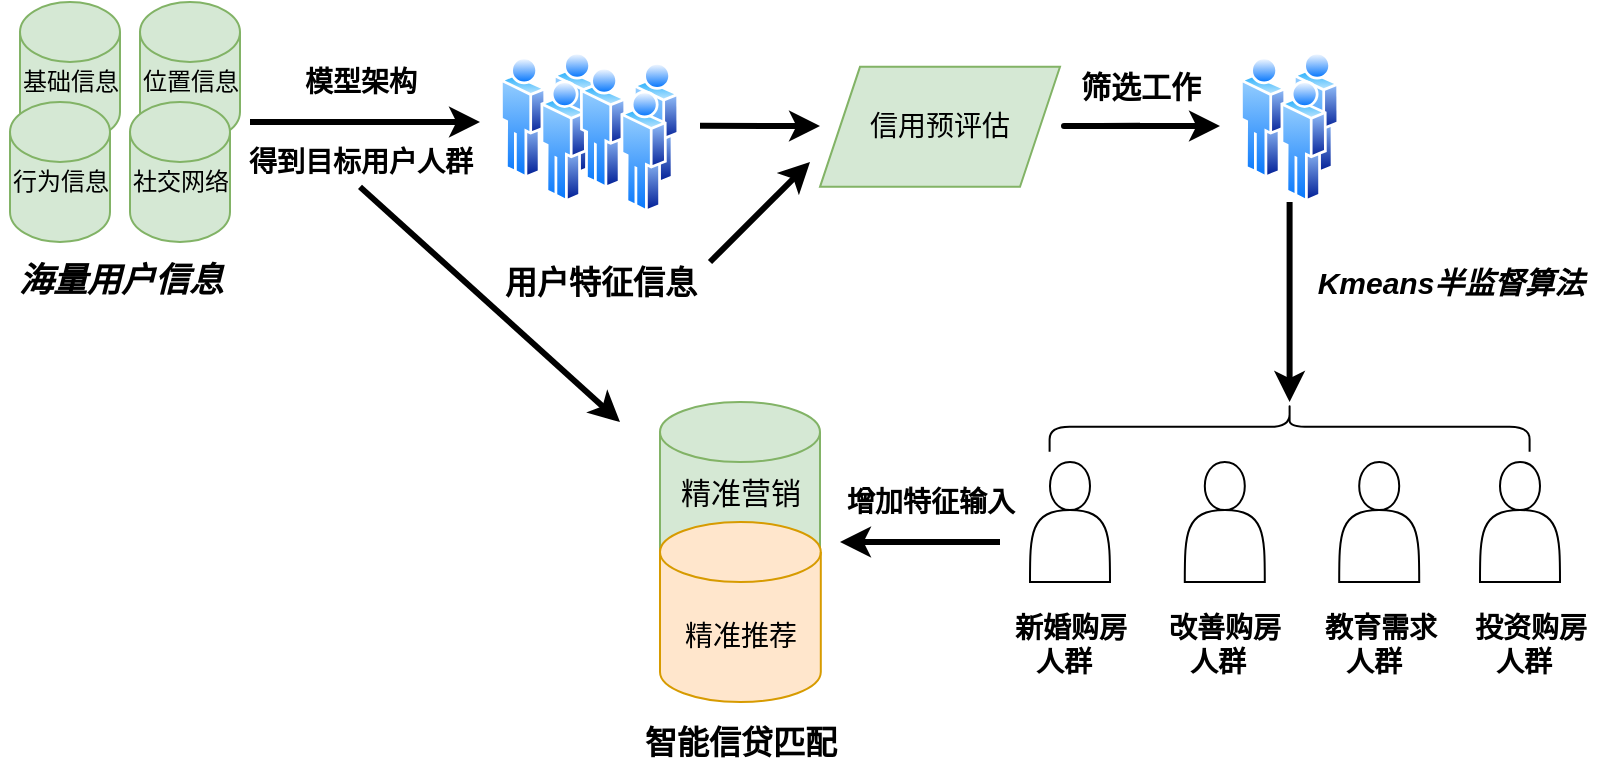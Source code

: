 <mxfile version="14.6.2" type="github"><diagram id="mcCv0GpQHg0dAtVWoG17" name="Page-3"><mxGraphModel dx="946" dy="515" grid="1" gridSize="10" guides="1" tooltips="1" connect="1" arrows="1" fold="1" page="1" pageScale="1" pageWidth="1169" pageHeight="1654" math="0" shadow="0"><root><mxCell id="mdPBTtwXBfCL-VPs6jp8-0"/><mxCell id="mdPBTtwXBfCL-VPs6jp8-1" parent="mdPBTtwXBfCL-VPs6jp8-0"/><mxCell id="gPFRPEWvYXiCv_8Pw6VX-2" value="" style="shape=cylinder3;whiteSpace=wrap;html=1;boundedLbl=1;backgroundOutline=1;size=15;fillColor=#d5e8d4;strokeColor=#82b366;" vertex="1" parent="mdPBTtwXBfCL-VPs6jp8-1"><mxGeometry x="60" y="240" width="50" height="70" as="geometry"/></mxCell><mxCell id="gPFRPEWvYXiCv_8Pw6VX-4" value="" style="shape=cylinder3;whiteSpace=wrap;html=1;boundedLbl=1;backgroundOutline=1;size=15;fillColor=#d5e8d4;strokeColor=#82b366;" vertex="1" parent="mdPBTtwXBfCL-VPs6jp8-1"><mxGeometry x="120" y="240" width="50" height="70" as="geometry"/></mxCell><mxCell id="gPFRPEWvYXiCv_8Pw6VX-5" value="" style="shape=cylinder3;whiteSpace=wrap;html=1;boundedLbl=1;backgroundOutline=1;size=15;fillColor=#d5e8d4;strokeColor=#82b366;" vertex="1" parent="mdPBTtwXBfCL-VPs6jp8-1"><mxGeometry x="55" y="290" width="50" height="70" as="geometry"/></mxCell><mxCell id="gPFRPEWvYXiCv_8Pw6VX-6" value="基础信息" style="text;html=1;resizable=0;autosize=1;align=center;verticalAlign=middle;points=[];fillColor=none;strokeColor=none;rounded=0;" vertex="1" parent="mdPBTtwXBfCL-VPs6jp8-1"><mxGeometry x="55" y="270" width="60" height="20" as="geometry"/></mxCell><mxCell id="gPFRPEWvYXiCv_8Pw6VX-7" value="" style="shape=cylinder3;whiteSpace=wrap;html=1;boundedLbl=1;backgroundOutline=1;size=15;fillColor=#d5e8d4;strokeColor=#82b366;" vertex="1" parent="mdPBTtwXBfCL-VPs6jp8-1"><mxGeometry x="115" y="290" width="50" height="70" as="geometry"/></mxCell><mxCell id="gPFRPEWvYXiCv_8Pw6VX-8" value="位置信息" style="text;html=1;resizable=0;autosize=1;align=center;verticalAlign=middle;points=[];fillColor=none;strokeColor=none;rounded=0;" vertex="1" parent="mdPBTtwXBfCL-VPs6jp8-1"><mxGeometry x="115" y="270" width="60" height="20" as="geometry"/></mxCell><mxCell id="gPFRPEWvYXiCv_8Pw6VX-9" value="行为信息" style="text;html=1;resizable=0;autosize=1;align=center;verticalAlign=middle;points=[];fillColor=none;strokeColor=none;rounded=0;" vertex="1" parent="mdPBTtwXBfCL-VPs6jp8-1"><mxGeometry x="50" y="320" width="60" height="20" as="geometry"/></mxCell><mxCell id="gPFRPEWvYXiCv_8Pw6VX-10" value="&amp;nbsp; &amp;nbsp;社交网络" style="text;html=1;resizable=0;autosize=1;align=center;verticalAlign=middle;points=[];fillColor=none;strokeColor=none;rounded=0;" vertex="1" parent="mdPBTtwXBfCL-VPs6jp8-1"><mxGeometry x="100" y="320" width="70" height="20" as="geometry"/></mxCell><mxCell id="gPFRPEWvYXiCv_8Pw6VX-11" value="&lt;font style=&quot;font-size: 17px&quot;&gt;&lt;i&gt;&lt;b&gt;海量用户信息&lt;/b&gt;&lt;/i&gt;&lt;/font&gt;" style="text;html=1;resizable=0;autosize=1;align=center;verticalAlign=middle;points=[];fillColor=none;strokeColor=none;rounded=0;" vertex="1" parent="mdPBTtwXBfCL-VPs6jp8-1"><mxGeometry x="50" y="370" width="120" height="20" as="geometry"/></mxCell><mxCell id="gPFRPEWvYXiCv_8Pw6VX-12" value="" style="endArrow=classic;html=1;strokeWidth=3;" edge="1" parent="mdPBTtwXBfCL-VPs6jp8-1"><mxGeometry width="50" height="50" relative="1" as="geometry"><mxPoint x="175" y="300" as="sourcePoint"/><mxPoint x="290" y="300" as="targetPoint"/></mxGeometry></mxCell><mxCell id="gPFRPEWvYXiCv_8Pw6VX-13" value="&lt;font style=&quot;font-size: 14px&quot;&gt;&lt;b&gt;模型架构&lt;/b&gt;&lt;/font&gt;" style="text;html=1;resizable=0;autosize=1;align=center;verticalAlign=middle;points=[];fillColor=none;strokeColor=none;rounded=0;" vertex="1" parent="mdPBTtwXBfCL-VPs6jp8-1"><mxGeometry x="195" y="270" width="70" height="20" as="geometry"/></mxCell><mxCell id="gPFRPEWvYXiCv_8Pw6VX-14" value="" style="aspect=fixed;perimeter=ellipsePerimeter;html=1;align=center;shadow=0;dashed=0;spacingTop=3;image;image=img/lib/active_directory/users.svg;" vertex="1" parent="mdPBTtwXBfCL-VPs6jp8-1"><mxGeometry x="300" y="264.85" width="49.6" height="75.15" as="geometry"/></mxCell><mxCell id="gPFRPEWvYXiCv_8Pw6VX-15" value="" style="aspect=fixed;perimeter=ellipsePerimeter;html=1;align=center;shadow=0;dashed=0;spacingTop=3;image;image=img/lib/active_directory/users.svg;" vertex="1" parent="mdPBTtwXBfCL-VPs6jp8-1"><mxGeometry x="340" y="270" width="49.6" height="75.15" as="geometry"/></mxCell><mxCell id="gPFRPEWvYXiCv_8Pw6VX-16" value="&lt;font style=&quot;font-size: 14px&quot;&gt;&lt;b&gt;得到目标用户人群&lt;/b&gt;&lt;/font&gt;" style="text;html=1;resizable=0;autosize=1;align=center;verticalAlign=middle;points=[];fillColor=none;strokeColor=none;rounded=0;" vertex="1" parent="mdPBTtwXBfCL-VPs6jp8-1"><mxGeometry x="165" y="310" width="130" height="20" as="geometry"/></mxCell><mxCell id="gPFRPEWvYXiCv_8Pw6VX-17" value="" style="endArrow=classic;html=1;strokeWidth=3;" edge="1" parent="mdPBTtwXBfCL-VPs6jp8-1"><mxGeometry width="50" height="50" relative="1" as="geometry"><mxPoint x="400" y="301.93" as="sourcePoint"/><mxPoint x="460" y="302" as="targetPoint"/></mxGeometry></mxCell><mxCell id="gPFRPEWvYXiCv_8Pw6VX-18" value="&lt;font style=&quot;font-size: 14px&quot;&gt;信用预评估&lt;/font&gt;" style="shape=parallelogram;perimeter=parallelogramPerimeter;whiteSpace=wrap;html=1;fixedSize=1;fillColor=#d5e8d4;strokeColor=#82b366;" vertex="1" parent="mdPBTtwXBfCL-VPs6jp8-1"><mxGeometry x="460" y="272.43" width="120" height="60" as="geometry"/></mxCell><mxCell id="gPFRPEWvYXiCv_8Pw6VX-20" value="" style="endArrow=classic;html=1;strokeWidth=3;" edge="1" parent="mdPBTtwXBfCL-VPs6jp8-1"><mxGeometry width="50" height="50" relative="1" as="geometry"><mxPoint x="620" y="301.93" as="sourcePoint"/><mxPoint x="660" y="302" as="targetPoint"/><Array as="points"><mxPoint x="590" y="302"/><mxPoint x="580" y="302"/></Array></mxGeometry></mxCell><mxCell id="gPFRPEWvYXiCv_8Pw6VX-32" style="edgeStyle=orthogonalEdgeStyle;rounded=0;orthogonalLoop=1;jettySize=auto;html=1;strokeWidth=3;" edge="1" parent="mdPBTtwXBfCL-VPs6jp8-1" source="gPFRPEWvYXiCv_8Pw6VX-22"><mxGeometry relative="1" as="geometry"><mxPoint x="694.8" y="440" as="targetPoint"/></mxGeometry></mxCell><mxCell id="gPFRPEWvYXiCv_8Pw6VX-22" value="" style="aspect=fixed;perimeter=ellipsePerimeter;html=1;align=center;shadow=0;dashed=0;spacingTop=3;image;image=img/lib/active_directory/users.svg;" vertex="1" parent="mdPBTtwXBfCL-VPs6jp8-1"><mxGeometry x="670" y="264.85" width="49.6" height="75.15" as="geometry"/></mxCell><mxCell id="gPFRPEWvYXiCv_8Pw6VX-23" value="&lt;b&gt;&lt;font style=&quot;font-size: 15px&quot;&gt;筛选工作&lt;/font&gt;&lt;/b&gt;" style="text;html=1;resizable=0;autosize=1;align=center;verticalAlign=middle;points=[];fillColor=none;strokeColor=none;rounded=0;" vertex="1" parent="mdPBTtwXBfCL-VPs6jp8-1"><mxGeometry x="580" y="272.43" width="80" height="20" as="geometry"/></mxCell><mxCell id="gPFRPEWvYXiCv_8Pw6VX-26" value="" style="shape=cylinder3;whiteSpace=wrap;html=1;boundedLbl=1;backgroundOutline=1;size=15;fillColor=#d5e8d4;strokeColor=#82b366;" vertex="1" parent="mdPBTtwXBfCL-VPs6jp8-1"><mxGeometry x="380" y="440" width="80" height="90" as="geometry"/></mxCell><mxCell id="gPFRPEWvYXiCv_8Pw6VX-27" value="" style="shape=cylinder3;whiteSpace=wrap;html=1;boundedLbl=1;backgroundOutline=1;size=15;fillColor=#ffe6cc;strokeColor=#d79b00;" vertex="1" parent="mdPBTtwXBfCL-VPs6jp8-1"><mxGeometry x="380" y="500" width="80.4" height="90" as="geometry"/></mxCell><mxCell id="gPFRPEWvYXiCv_8Pw6VX-29" value="" style="endArrow=classic;html=1;strokeWidth=3;" edge="1" parent="mdPBTtwXBfCL-VPs6jp8-1"><mxGeometry width="50" height="50" relative="1" as="geometry"><mxPoint x="230" y="332.43" as="sourcePoint"/><mxPoint x="360" y="450" as="targetPoint"/></mxGeometry></mxCell><mxCell id="gPFRPEWvYXiCv_8Pw6VX-30" value="&lt;font style=&quot;font-size: 16px&quot;&gt;&lt;b&gt;用户特征信息&lt;/b&gt;&lt;/font&gt;" style="text;html=1;resizable=0;autosize=1;align=center;verticalAlign=middle;points=[];fillColor=none;strokeColor=none;rounded=0;" vertex="1" parent="mdPBTtwXBfCL-VPs6jp8-1"><mxGeometry x="295" y="370" width="110" height="20" as="geometry"/></mxCell><mxCell id="gPFRPEWvYXiCv_8Pw6VX-31" value="" style="endArrow=classic;html=1;strokeWidth=3;" edge="1" parent="mdPBTtwXBfCL-VPs6jp8-1"><mxGeometry width="50" height="50" relative="1" as="geometry"><mxPoint x="405" y="370" as="sourcePoint"/><mxPoint x="455" y="320" as="targetPoint"/></mxGeometry></mxCell><mxCell id="gPFRPEWvYXiCv_8Pw6VX-33" value="&lt;font style=&quot;font-size: 15px&quot;&gt;&lt;b&gt;&lt;i&gt;Kmeans半监督算法&lt;/i&gt;&lt;/b&gt;&lt;/font&gt;" style="text;html=1;resizable=0;autosize=1;align=center;verticalAlign=middle;points=[];fillColor=none;strokeColor=none;rounded=0;" vertex="1" parent="mdPBTtwXBfCL-VPs6jp8-1"><mxGeometry x="700" y="370" width="150" height="20" as="geometry"/></mxCell><mxCell id="gPFRPEWvYXiCv_8Pw6VX-34" value="" style="shape=curlyBracket;whiteSpace=wrap;html=1;rounded=1;flipH=1;rotation=-90;" vertex="1" parent="mdPBTtwXBfCL-VPs6jp8-1"><mxGeometry x="682.4" y="332.43" width="24.8" height="240" as="geometry"/></mxCell><mxCell id="gPFRPEWvYXiCv_8Pw6VX-36" value="" style="shape=actor;whiteSpace=wrap;html=1;" vertex="1" parent="mdPBTtwXBfCL-VPs6jp8-1"><mxGeometry x="565" y="470" width="40" height="60" as="geometry"/></mxCell><mxCell id="gPFRPEWvYXiCv_8Pw6VX-37" value="" style="shape=actor;whiteSpace=wrap;html=1;" vertex="1" parent="mdPBTtwXBfCL-VPs6jp8-1"><mxGeometry x="642.4" y="470" width="40" height="60" as="geometry"/></mxCell><mxCell id="gPFRPEWvYXiCv_8Pw6VX-38" value="" style="shape=actor;whiteSpace=wrap;html=1;" vertex="1" parent="mdPBTtwXBfCL-VPs6jp8-1"><mxGeometry x="719.6" y="470" width="40" height="60" as="geometry"/></mxCell><mxCell id="gPFRPEWvYXiCv_8Pw6VX-39" value="" style="shape=actor;whiteSpace=wrap;html=1;" vertex="1" parent="mdPBTtwXBfCL-VPs6jp8-1"><mxGeometry x="790" y="470" width="40" height="60" as="geometry"/></mxCell><mxCell id="gPFRPEWvYXiCv_8Pw6VX-42" value="&lt;p class=&quot;MsoNormal&quot; style=&quot;margin: 0pt 0pt 0.0pt ; text-align: justify ; font-family: &amp;#34;calibri&amp;#34; ; font-size: 10.5pt&quot;&gt;&lt;b&gt;&lt;span style=&quot;font-size: 10.5pt&quot;&gt;&lt;font face=&quot;宋体&quot;&gt;新婚购房&lt;/font&gt;&lt;/span&gt;&lt;/b&gt;&lt;/p&gt;&lt;p class=&quot;MsoNormal&quot; style=&quot;margin: 0pt 0pt 0.0pt ; text-align: justify ; font-family: &amp;#34;calibri&amp;#34; ; font-size: 10.5pt&quot;&gt;&lt;b&gt;&lt;span style=&quot;font-size: 10.5pt&quot;&gt;&lt;font face=&quot;宋体&quot;&gt;&amp;nbsp; &amp;nbsp;人群&lt;/font&gt;&lt;/span&gt;&lt;/b&gt;&lt;/p&gt;" style="text;html=1;resizable=0;autosize=1;align=center;verticalAlign=middle;points=[];fillColor=none;strokeColor=none;rounded=0;" vertex="1" parent="mdPBTtwXBfCL-VPs6jp8-1"><mxGeometry x="550" y="547.43" width="70" height="30" as="geometry"/></mxCell><mxCell id="gPFRPEWvYXiCv_8Pw6VX-43" value="&lt;p class=&quot;MsoNormal&quot; style=&quot;margin: 0pt 0pt 0.0pt ; text-align: justify ; font-family: &amp;#34;calibri&amp;#34; ; font-size: 10.5pt&quot;&gt;&lt;b&gt;&lt;span style=&quot;font-size: 10.5pt&quot;&gt;&lt;font face=&quot;宋体&quot;&gt;改善购房&lt;/font&gt;&lt;/span&gt;&lt;/b&gt;&lt;/p&gt;&lt;p class=&quot;MsoNormal&quot; style=&quot;margin: 0pt 0pt 0.0pt ; text-align: justify ; font-family: &amp;#34;calibri&amp;#34; ; font-size: 10.5pt&quot;&gt;&lt;b&gt;&lt;span style=&quot;font-size: 10.5pt&quot;&gt;&lt;font face=&quot;宋体&quot;&gt;&amp;nbsp; &amp;nbsp;人群&lt;/font&gt;&lt;/span&gt;&lt;/b&gt;&lt;/p&gt;" style="text;html=1;resizable=0;autosize=1;align=center;verticalAlign=middle;points=[];fillColor=none;strokeColor=none;rounded=0;" vertex="1" parent="mdPBTtwXBfCL-VPs6jp8-1"><mxGeometry x="627.4" y="547.43" width="70" height="30" as="geometry"/></mxCell><mxCell id="gPFRPEWvYXiCv_8Pw6VX-44" value="&lt;p class=&quot;MsoNormal&quot; style=&quot;margin: 0pt 0pt 0.0pt ; text-align: justify ; font-size: 10.5pt&quot;&gt;&lt;font face=&quot;宋体&quot;&gt;&lt;b&gt;教育需求&lt;/b&gt;&lt;/font&gt;&lt;/p&gt;&lt;p class=&quot;MsoNormal&quot; style=&quot;margin: 0pt 0pt 0.0pt ; text-align: justify ; font-family: &amp;#34;calibri&amp;#34; ; font-size: 10.5pt&quot;&gt;&lt;b&gt;&lt;span style=&quot;font-size: 10.5pt&quot;&gt;&lt;font face=&quot;宋体&quot;&gt;&amp;nbsp; &amp;nbsp;人群&lt;/font&gt;&lt;/span&gt;&lt;/b&gt;&lt;/p&gt;" style="text;html=1;resizable=0;autosize=1;align=center;verticalAlign=middle;points=[];fillColor=none;strokeColor=none;rounded=0;" vertex="1" parent="mdPBTtwXBfCL-VPs6jp8-1"><mxGeometry x="704.6" y="547.43" width="70" height="30" as="geometry"/></mxCell><mxCell id="gPFRPEWvYXiCv_8Pw6VX-45" value="&lt;p class=&quot;MsoNormal&quot; style=&quot;margin: 0pt 0pt 0.0pt ; text-align: justify ; font-size: 10.5pt&quot;&gt;&lt;font face=&quot;宋体&quot;&gt;&lt;b&gt;投资购房&lt;/b&gt;&lt;/font&gt;&lt;/p&gt;&lt;p class=&quot;MsoNormal&quot; style=&quot;margin: 0pt 0pt 0.0pt ; text-align: justify ; font-family: &amp;#34;calibri&amp;#34; ; font-size: 10.5pt&quot;&gt;&lt;b&gt;&lt;span style=&quot;font-size: 10.5pt&quot;&gt;&lt;font face=&quot;宋体&quot;&gt;&amp;nbsp; &amp;nbsp;人群&lt;/font&gt;&lt;/span&gt;&lt;/b&gt;&lt;/p&gt;" style="text;html=1;resizable=0;autosize=1;align=center;verticalAlign=middle;points=[];fillColor=none;strokeColor=none;rounded=0;" vertex="1" parent="mdPBTtwXBfCL-VPs6jp8-1"><mxGeometry x="780" y="547.43" width="70" height="30" as="geometry"/></mxCell><mxCell id="gPFRPEWvYXiCv_8Pw6VX-47" value="" style="endArrow=classic;html=1;strokeWidth=3;" edge="1" parent="mdPBTtwXBfCL-VPs6jp8-1"><mxGeometry width="50" height="50" relative="1" as="geometry"><mxPoint x="550" y="510" as="sourcePoint"/><mxPoint x="470" y="510" as="targetPoint"/></mxGeometry></mxCell><mxCell id="gPFRPEWvYXiCv_8Pw6VX-48" value="&lt;b&gt;&lt;font style=&quot;font-size: 14px&quot;&gt;增加特征输入&lt;/font&gt;&lt;/b&gt;" style="text;html=1;resizable=0;autosize=1;align=center;verticalAlign=middle;points=[];fillColor=none;strokeColor=none;rounded=0;" vertex="1" parent="mdPBTtwXBfCL-VPs6jp8-1"><mxGeometry x="465" y="480" width="100" height="20" as="geometry"/></mxCell><mxCell id="gPFRPEWvYXiCv_8Pw6VX-49" value="&lt;font style=&quot;font-size: 14px&quot;&gt;精准推荐&lt;/font&gt;" style="text;html=1;resizable=0;autosize=1;align=center;verticalAlign=middle;points=[];fillColor=none;strokeColor=none;rounded=0;" vertex="1" parent="mdPBTtwXBfCL-VPs6jp8-1"><mxGeometry x="385" y="547.43" width="70" height="20" as="geometry"/></mxCell><mxCell id="gPFRPEWvYXiCv_8Pw6VX-50" value="&lt;font style=&quot;font-size: 15px&quot;&gt;精准营销&lt;/font&gt;" style="text;html=1;resizable=0;autosize=1;align=center;verticalAlign=middle;points=[];fillColor=none;strokeColor=none;rounded=0;" vertex="1" parent="mdPBTtwXBfCL-VPs6jp8-1"><mxGeometry x="380" y="475" width="80" height="20" as="geometry"/></mxCell><mxCell id="gPFRPEWvYXiCv_8Pw6VX-52" value="&lt;p class=&quot;MsoNormal&quot; style=&quot;margin: 0pt 0pt 0.0pt ; text-align: justify ; font-family: &amp;#34;times new roman&amp;#34;&quot;&gt;&lt;b&gt;&lt;font face=&quot;宋体&quot; style=&quot;font-size: 16px&quot;&gt;智能信贷匹配&lt;/font&gt;&lt;/b&gt;&lt;/p&gt;" style="text;html=1;resizable=0;autosize=1;align=center;verticalAlign=middle;points=[];fillColor=none;strokeColor=none;rounded=0;" vertex="1" parent="mdPBTtwXBfCL-VPs6jp8-1"><mxGeometry x="365" y="600" width="110" height="20" as="geometry"/></mxCell></root></mxGraphModel></diagram></mxfile>